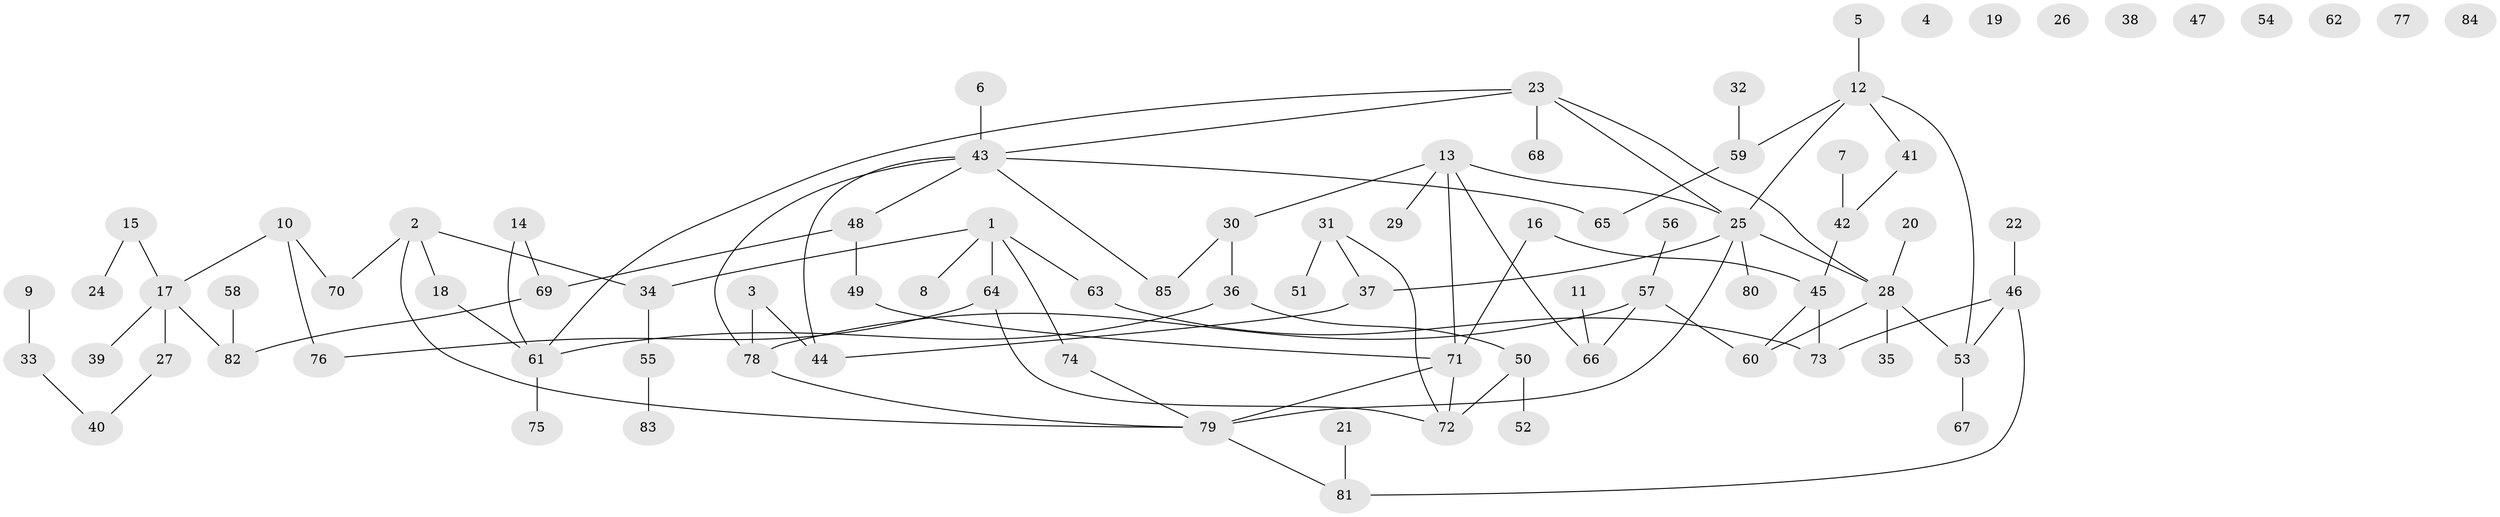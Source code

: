 // Generated by graph-tools (version 1.1) at 2025/33/03/09/25 02:33:33]
// undirected, 85 vertices, 100 edges
graph export_dot {
graph [start="1"]
  node [color=gray90,style=filled];
  1;
  2;
  3;
  4;
  5;
  6;
  7;
  8;
  9;
  10;
  11;
  12;
  13;
  14;
  15;
  16;
  17;
  18;
  19;
  20;
  21;
  22;
  23;
  24;
  25;
  26;
  27;
  28;
  29;
  30;
  31;
  32;
  33;
  34;
  35;
  36;
  37;
  38;
  39;
  40;
  41;
  42;
  43;
  44;
  45;
  46;
  47;
  48;
  49;
  50;
  51;
  52;
  53;
  54;
  55;
  56;
  57;
  58;
  59;
  60;
  61;
  62;
  63;
  64;
  65;
  66;
  67;
  68;
  69;
  70;
  71;
  72;
  73;
  74;
  75;
  76;
  77;
  78;
  79;
  80;
  81;
  82;
  83;
  84;
  85;
  1 -- 8;
  1 -- 34;
  1 -- 63;
  1 -- 64;
  1 -- 74;
  2 -- 18;
  2 -- 34;
  2 -- 70;
  2 -- 79;
  3 -- 44;
  3 -- 78;
  5 -- 12;
  6 -- 43;
  7 -- 42;
  9 -- 33;
  10 -- 17;
  10 -- 70;
  10 -- 76;
  11 -- 66;
  12 -- 25;
  12 -- 41;
  12 -- 53;
  12 -- 59;
  13 -- 25;
  13 -- 29;
  13 -- 30;
  13 -- 66;
  13 -- 71;
  14 -- 61;
  14 -- 69;
  15 -- 17;
  15 -- 24;
  16 -- 45;
  16 -- 71;
  17 -- 27;
  17 -- 39;
  17 -- 82;
  18 -- 61;
  20 -- 28;
  21 -- 81;
  22 -- 46;
  23 -- 25;
  23 -- 28;
  23 -- 43;
  23 -- 61;
  23 -- 68;
  25 -- 28;
  25 -- 37;
  25 -- 79;
  25 -- 80;
  27 -- 40;
  28 -- 35;
  28 -- 53;
  28 -- 60;
  30 -- 36;
  30 -- 85;
  31 -- 37;
  31 -- 51;
  31 -- 72;
  32 -- 59;
  33 -- 40;
  34 -- 55;
  36 -- 50;
  36 -- 61;
  37 -- 44;
  41 -- 42;
  42 -- 45;
  43 -- 44;
  43 -- 48;
  43 -- 65;
  43 -- 78;
  43 -- 85;
  45 -- 60;
  45 -- 73;
  46 -- 53;
  46 -- 73;
  46 -- 81;
  48 -- 49;
  48 -- 69;
  49 -- 71;
  50 -- 52;
  50 -- 72;
  53 -- 67;
  55 -- 83;
  56 -- 57;
  57 -- 60;
  57 -- 66;
  57 -- 78;
  58 -- 82;
  59 -- 65;
  61 -- 75;
  63 -- 73;
  64 -- 72;
  64 -- 76;
  69 -- 82;
  71 -- 72;
  71 -- 79;
  74 -- 79;
  78 -- 79;
  79 -- 81;
}
